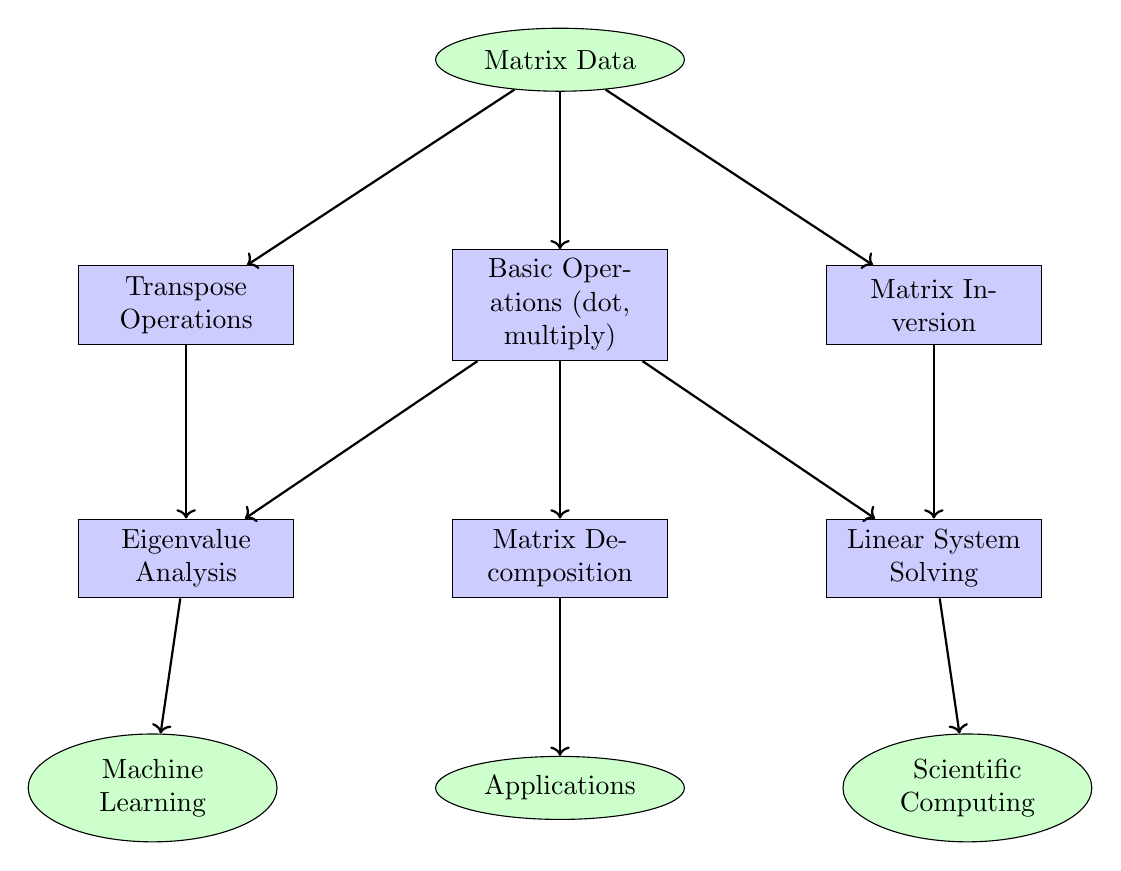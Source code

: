 \begin{tikzpicture}[
    node distance=2cm,
    process/.style={rectangle, draw, fill=blue!20, text width=2.5cm, text centered, minimum height=1cm},
    data/.style={ellipse, draw, fill=green!20, text width=2cm, text centered, minimum height=0.8cm},
    arrow/.style={->, thick}
]

% Input Data
\node[data] (input) {Matrix Data};

% Basic Operations
\node[process, below=of input] (basic_ops) {Basic Operations (dot, multiply)};
\node[process, left=of basic_ops] (transpose) {Transpose Operations};
\node[process, right=of basic_ops] (inverse) {Matrix Inversion};

% Advanced Operations
\node[process, below=of basic_ops] (decomp) {Matrix Decomposition};
\node[process, left=of decomp] (eigen) {Eigenvalue Analysis};
\node[process, right=of decomp] (solve) {Linear System Solving};

% Applications
\node[data, below=of decomp] (applications) {Applications};
\node[data, left=of applications] (ml) {Machine Learning};
\node[data, right=of applications] (science) {Scientific Computing};

% Arrows
\draw[arrow] (input) -- (basic_ops);
\draw[arrow] (input) -- (transpose);
\draw[arrow] (input) -- (inverse);
\draw[arrow] (basic_ops) -- (decomp);
\draw[arrow] (transpose) -- (eigen);
\draw[arrow] (inverse) -- (solve);
\draw[arrow] (decomp) -- (applications);
\draw[arrow] (eigen) -- (ml);
\draw[arrow] (solve) -- (science);

% Additional connections
\draw[arrow] (basic_ops) -- (eigen);
\draw[arrow] (basic_ops) -- (solve);

\end{tikzpicture}